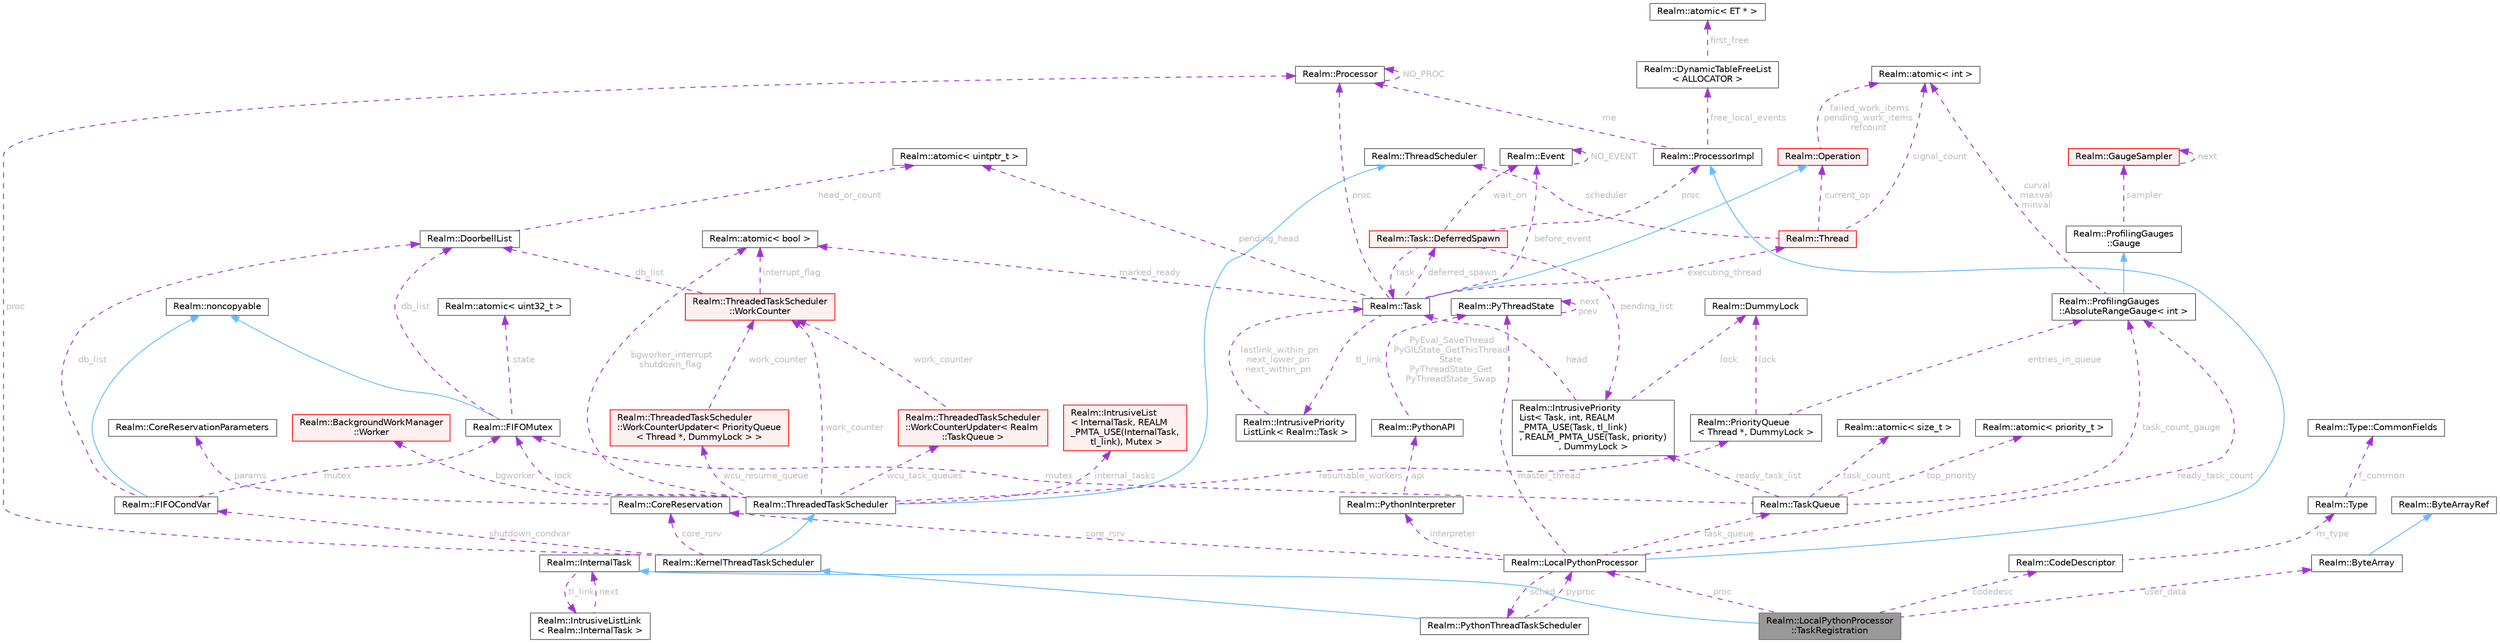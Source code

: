 digraph "Realm::LocalPythonProcessor::TaskRegistration"
{
 // LATEX_PDF_SIZE
  bgcolor="transparent";
  edge [fontname=Helvetica,fontsize=10,labelfontname=Helvetica,labelfontsize=10];
  node [fontname=Helvetica,fontsize=10,shape=box,height=0.2,width=0.4];
  Node1 [id="Node000001",label="Realm::LocalPythonProcessor\l::TaskRegistration",height=0.2,width=0.4,color="gray40", fillcolor="grey60", style="filled", fontcolor="black",tooltip=" "];
  Node2 -> Node1 [id="edge1_Node000001_Node000002",dir="back",color="steelblue1",style="solid",tooltip=" "];
  Node2 [id="Node000002",label="Realm::InternalTask",height=0.2,width=0.4,color="gray40", fillcolor="white", style="filled",URL="$classRealm_1_1InternalTask.html",tooltip=" "];
  Node3 -> Node2 [id="edge2_Node000002_Node000003",dir="back",color="darkorchid3",style="dashed",tooltip=" ",label=" tl_link",fontcolor="grey" ];
  Node3 [id="Node000003",label="Realm::IntrusiveListLink\l\< Realm::InternalTask \>",height=0.2,width=0.4,color="gray40", fillcolor="white", style="filled",URL="$structRealm_1_1IntrusiveListLink.html",tooltip=" "];
  Node2 -> Node3 [id="edge3_Node000003_Node000002",dir="back",color="darkorchid3",style="dashed",tooltip=" ",label=" next",fontcolor="grey" ];
  Node4 -> Node1 [id="edge4_Node000001_Node000004",dir="back",color="darkorchid3",style="dashed",tooltip=" ",label=" proc",fontcolor="grey" ];
  Node4 [id="Node000004",label="Realm::LocalPythonProcessor",height=0.2,width=0.4,color="gray40", fillcolor="white", style="filled",URL="$classRealm_1_1LocalPythonProcessor.html",tooltip=" "];
  Node5 -> Node4 [id="edge5_Node000004_Node000005",dir="back",color="steelblue1",style="solid",tooltip=" "];
  Node5 [id="Node000005",label="Realm::ProcessorImpl",height=0.2,width=0.4,color="gray40", fillcolor="white", style="filled",URL="$classRealm_1_1ProcessorImpl.html",tooltip=" "];
  Node6 -> Node5 [id="edge6_Node000005_Node000006",dir="back",color="darkorchid3",style="dashed",tooltip=" ",label=" free_local_events",fontcolor="grey" ];
  Node6 [id="Node000006",label="Realm::DynamicTableFreeList\l\< ALLOCATOR \>",height=0.2,width=0.4,color="gray40", fillcolor="white", style="filled",URL="$classRealm_1_1DynamicTableFreeList.html",tooltip=" "];
  Node7 -> Node6 [id="edge7_Node000006_Node000007",dir="back",color="darkorchid3",style="dashed",tooltip=" ",label=" first_free",fontcolor="grey" ];
  Node7 [id="Node000007",label="Realm::atomic\< ET * \>",height=0.2,width=0.4,color="gray40", fillcolor="white", style="filled",URL="$classRealm_1_1atomic.html",tooltip=" "];
  Node8 -> Node5 [id="edge8_Node000005_Node000008",dir="back",color="darkorchid3",style="dashed",tooltip=" ",label=" me",fontcolor="grey" ];
  Node8 [id="Node000008",label="Realm::Processor",height=0.2,width=0.4,color="gray40", fillcolor="white", style="filled",URL="$classRealm_1_1Processor.html",tooltip=" "];
  Node8 -> Node8 [id="edge9_Node000008_Node000008",dir="back",color="darkorchid3",style="dashed",tooltip=" ",label=" NO_PROC",fontcolor="grey" ];
  Node9 -> Node4 [id="edge10_Node000004_Node000009",dir="back",color="darkorchid3",style="dashed",tooltip=" ",label=" core_rsrv",fontcolor="grey" ];
  Node9 [id="Node000009",label="Realm::CoreReservation",height=0.2,width=0.4,color="gray40", fillcolor="white", style="filled",URL="$classRealm_1_1CoreReservation.html",tooltip=" "];
  Node10 -> Node9 [id="edge11_Node000009_Node000010",dir="back",color="darkorchid3",style="dashed",tooltip=" ",label=" params",fontcolor="grey" ];
  Node10 [id="Node000010",label="Realm::CoreReservationParameters",height=0.2,width=0.4,color="gray40", fillcolor="white", style="filled",URL="$classRealm_1_1CoreReservationParameters.html",tooltip=" "];
  Node11 -> Node4 [id="edge12_Node000004_Node000011",dir="back",color="darkorchid3",style="dashed",tooltip=" ",label=" sched",fontcolor="grey" ];
  Node11 [id="Node000011",label="Realm::PythonThreadTaskScheduler",height=0.2,width=0.4,color="gray40", fillcolor="white", style="filled",URL="$classRealm_1_1PythonThreadTaskScheduler.html",tooltip=" "];
  Node12 -> Node11 [id="edge13_Node000011_Node000012",dir="back",color="steelblue1",style="solid",tooltip=" "];
  Node12 [id="Node000012",label="Realm::KernelThreadTaskScheduler",height=0.2,width=0.4,color="gray40", fillcolor="white", style="filled",URL="$classRealm_1_1KernelThreadTaskScheduler.html",tooltip=" "];
  Node13 -> Node12 [id="edge14_Node000012_Node000013",dir="back",color="steelblue1",style="solid",tooltip=" "];
  Node13 [id="Node000013",label="Realm::ThreadedTaskScheduler",height=0.2,width=0.4,color="gray40", fillcolor="white", style="filled",URL="$classRealm_1_1ThreadedTaskScheduler.html",tooltip=" "];
  Node14 -> Node13 [id="edge15_Node000013_Node000014",dir="back",color="steelblue1",style="solid",tooltip=" "];
  Node14 [id="Node000014",label="Realm::ThreadScheduler",height=0.2,width=0.4,color="gray40", fillcolor="white", style="filled",URL="$classRealm_1_1ThreadScheduler.html",tooltip=" "];
  Node15 -> Node13 [id="edge16_Node000013_Node000015",dir="back",color="darkorchid3",style="dashed",tooltip=" ",label=" lock",fontcolor="grey" ];
  Node15 [id="Node000015",label="Realm::FIFOMutex",height=0.2,width=0.4,color="gray40", fillcolor="white", style="filled",URL="$classRealm_1_1FIFOMutex.html",tooltip=" "];
  Node16 -> Node15 [id="edge17_Node000015_Node000016",dir="back",color="steelblue1",style="solid",tooltip=" "];
  Node16 [id="Node000016",label="Realm::noncopyable",height=0.2,width=0.4,color="gray40", fillcolor="white", style="filled",URL="$classRealm_1_1noncopyable.html",tooltip=" "];
  Node17 -> Node15 [id="edge18_Node000015_Node000017",dir="back",color="darkorchid3",style="dashed",tooltip=" ",label=" state",fontcolor="grey" ];
  Node17 [id="Node000017",label="Realm::atomic\< uint32_t \>",height=0.2,width=0.4,color="gray40", fillcolor="white", style="filled",URL="$classRealm_1_1atomic.html",tooltip=" "];
  Node18 -> Node15 [id="edge19_Node000015_Node000018",dir="back",color="darkorchid3",style="dashed",tooltip=" ",label=" db_list",fontcolor="grey" ];
  Node18 [id="Node000018",label="Realm::DoorbellList",height=0.2,width=0.4,color="gray40", fillcolor="white", style="filled",URL="$classRealm_1_1DoorbellList.html",tooltip=" "];
  Node19 -> Node18 [id="edge20_Node000018_Node000019",dir="back",color="darkorchid3",style="dashed",tooltip=" ",label=" head_or_count",fontcolor="grey" ];
  Node19 [id="Node000019",label="Realm::atomic\< uintptr_t \>",height=0.2,width=0.4,color="gray40", fillcolor="white", style="filled",URL="$classRealm_1_1atomic.html",tooltip=" "];
  Node20 -> Node13 [id="edge21_Node000013_Node000020",dir="back",color="darkorchid3",style="dashed",tooltip=" ",label=" internal_tasks",fontcolor="grey" ];
  Node20 [id="Node000020",label="Realm::IntrusiveList\l\< InternalTask, REALM\l_PMTA_USE(InternalTask,\l tl_link), Mutex \>",height=0.2,width=0.4,color="red", fillcolor="#FFF0F0", style="filled",URL="$classRealm_1_1IntrusiveList.html",tooltip=" "];
  Node23 -> Node13 [id="edge22_Node000013_Node000023",dir="back",color="darkorchid3",style="dashed",tooltip=" ",label=" resumable_workers",fontcolor="grey" ];
  Node23 [id="Node000023",label="Realm::PriorityQueue\l\< Thread *, DummyLock \>",height=0.2,width=0.4,color="gray40", fillcolor="white", style="filled",URL="$classRealm_1_1PriorityQueue.html",tooltip=" "];
  Node24 -> Node23 [id="edge23_Node000023_Node000024",dir="back",color="darkorchid3",style="dashed",tooltip=" ",label=" lock",fontcolor="grey" ];
  Node24 [id="Node000024",label="Realm::DummyLock",height=0.2,width=0.4,color="gray40", fillcolor="white", style="filled",URL="$classRealm_1_1DummyLock.html",tooltip=" "];
  Node25 -> Node23 [id="edge24_Node000023_Node000025",dir="back",color="darkorchid3",style="dashed",tooltip=" ",label=" entries_in_queue",fontcolor="grey" ];
  Node25 [id="Node000025",label="Realm::ProfilingGauges\l::AbsoluteRangeGauge\< int \>",height=0.2,width=0.4,color="gray40", fillcolor="white", style="filled",URL="$classRealm_1_1ProfilingGauges_1_1AbsoluteRangeGauge.html",tooltip=" "];
  Node26 -> Node25 [id="edge25_Node000025_Node000026",dir="back",color="steelblue1",style="solid",tooltip=" "];
  Node26 [id="Node000026",label="Realm::ProfilingGauges\l::Gauge",height=0.2,width=0.4,color="gray40", fillcolor="white", style="filled",URL="$classRealm_1_1ProfilingGauges_1_1Gauge.html",tooltip=" "];
  Node27 -> Node26 [id="edge26_Node000026_Node000027",dir="back",color="darkorchid3",style="dashed",tooltip=" ",label=" sampler",fontcolor="grey" ];
  Node27 [id="Node000027",label="Realm::GaugeSampler",height=0.2,width=0.4,color="red", fillcolor="#FFF0F0", style="filled",URL="$classRealm_1_1GaugeSampler.html",tooltip=" "];
  Node27 -> Node27 [id="edge27_Node000027_Node000027",dir="back",color="darkorchid3",style="dashed",tooltip=" ",label=" next",fontcolor="grey" ];
  Node29 -> Node25 [id="edge28_Node000025_Node000029",dir="back",color="darkorchid3",style="dashed",tooltip=" ",label=" curval\nmaxval\nminval",fontcolor="grey" ];
  Node29 [id="Node000029",label="Realm::atomic\< int \>",height=0.2,width=0.4,color="gray40", fillcolor="white", style="filled",URL="$classRealm_1_1atomic.html",tooltip=" "];
  Node71 -> Node13 [id="edge29_Node000013_Node000071",dir="back",color="darkorchid3",style="dashed",tooltip=" ",label=" bgworker_interrupt\nshutdown_flag",fontcolor="grey" ];
  Node71 [id="Node000071",label="Realm::atomic\< bool \>",height=0.2,width=0.4,color="gray40", fillcolor="white", style="filled",URL="$classRealm_1_1atomic.html",tooltip=" "];
  Node72 -> Node13 [id="edge30_Node000013_Node000072",dir="back",color="darkorchid3",style="dashed",tooltip=" ",label=" work_counter",fontcolor="grey" ];
  Node72 [id="Node000072",label="Realm::ThreadedTaskScheduler\l::WorkCounter",height=0.2,width=0.4,color="red", fillcolor="#FFF0F0", style="filled",URL="$classRealm_1_1ThreadedTaskScheduler_1_1WorkCounter.html",tooltip=" "];
  Node71 -> Node72 [id="edge31_Node000072_Node000071",dir="back",color="darkorchid3",style="dashed",tooltip=" ",label=" interrupt_flag",fontcolor="grey" ];
  Node18 -> Node72 [id="edge32_Node000072_Node000018",dir="back",color="darkorchid3",style="dashed",tooltip=" ",label=" db_list",fontcolor="grey" ];
  Node73 -> Node13 [id="edge33_Node000013_Node000073",dir="back",color="darkorchid3",style="dashed",tooltip=" ",label=" wcu_task_queues",fontcolor="grey" ];
  Node73 [id="Node000073",label="Realm::ThreadedTaskScheduler\l::WorkCounterUpdater\< Realm\l::TaskQueue \>",height=0.2,width=0.4,color="red", fillcolor="#FFF0F0", style="filled",URL="$classRealm_1_1ThreadedTaskScheduler_1_1WorkCounterUpdater.html",tooltip=" "];
  Node72 -> Node73 [id="edge34_Node000073_Node000072",dir="back",color="darkorchid3",style="dashed",tooltip=" ",label=" work_counter",fontcolor="grey" ];
  Node75 -> Node13 [id="edge35_Node000013_Node000075",dir="back",color="darkorchid3",style="dashed",tooltip=" ",label=" wcu_resume_queue",fontcolor="grey" ];
  Node75 [id="Node000075",label="Realm::ThreadedTaskScheduler\l::WorkCounterUpdater\< PriorityQueue\l\< Thread *, DummyLock \> \>",height=0.2,width=0.4,color="red", fillcolor="#FFF0F0", style="filled",URL="$classRealm_1_1ThreadedTaskScheduler_1_1WorkCounterUpdater.html",tooltip=" "];
  Node72 -> Node75 [id="edge36_Node000075_Node000072",dir="back",color="darkorchid3",style="dashed",tooltip=" ",label=" work_counter",fontcolor="grey" ];
  Node76 -> Node13 [id="edge37_Node000013_Node000076",dir="back",color="darkorchid3",style="dashed",tooltip=" ",label=" bgworker",fontcolor="grey" ];
  Node76 [id="Node000076",label="Realm::BackgroundWorkManager\l::Worker",height=0.2,width=0.4,color="red", fillcolor="#FFF0F0", style="filled",URL="$classRealm_1_1BackgroundWorkManager_1_1Worker.html",tooltip=" "];
  Node8 -> Node12 [id="edge38_Node000012_Node000008",dir="back",color="darkorchid3",style="dashed",tooltip=" ",label=" proc",fontcolor="grey" ];
  Node9 -> Node12 [id="edge39_Node000012_Node000009",dir="back",color="darkorchid3",style="dashed",tooltip=" ",label=" core_rsrv",fontcolor="grey" ];
  Node77 -> Node12 [id="edge40_Node000012_Node000077",dir="back",color="darkorchid3",style="dashed",tooltip=" ",label=" shutdown_condvar",fontcolor="grey" ];
  Node77 [id="Node000077",label="Realm::FIFOCondVar",height=0.2,width=0.4,color="gray40", fillcolor="white", style="filled",URL="$classRealm_1_1FIFOCondVar.html",tooltip=" "];
  Node16 -> Node77 [id="edge41_Node000077_Node000016",dir="back",color="steelblue1",style="solid",tooltip=" "];
  Node15 -> Node77 [id="edge42_Node000077_Node000015",dir="back",color="darkorchid3",style="dashed",tooltip=" ",label=" mutex",fontcolor="grey" ];
  Node18 -> Node77 [id="edge43_Node000077_Node000018",dir="back",color="darkorchid3",style="dashed",tooltip=" ",label=" db_list",fontcolor="grey" ];
  Node4 -> Node11 [id="edge44_Node000011_Node000004",dir="back",color="darkorchid3",style="dashed",tooltip=" ",label=" pyproc",fontcolor="grey" ];
  Node78 -> Node4 [id="edge45_Node000004_Node000078",dir="back",color="darkorchid3",style="dashed",tooltip=" ",label=" interpreter",fontcolor="grey" ];
  Node78 [id="Node000078",label="Realm::PythonInterpreter",height=0.2,width=0.4,color="gray40", fillcolor="white", style="filled",URL="$classRealm_1_1PythonInterpreter.html",tooltip=" "];
  Node79 -> Node78 [id="edge46_Node000078_Node000079",dir="back",color="darkorchid3",style="dashed",tooltip=" ",label=" api",fontcolor="grey" ];
  Node79 [id="Node000079",label="Realm::PythonAPI",height=0.2,width=0.4,color="gray40", fillcolor="white", style="filled",URL="$classRealm_1_1PythonAPI.html",tooltip=" "];
  Node80 -> Node79 [id="edge47_Node000079_Node000080",dir="back",color="darkorchid3",style="dashed",tooltip=" ",label=" PyEval_SaveThread\nPyGILState_GetThisThread\lState\nPyThreadState_Get\nPyThreadState_Swap",fontcolor="grey" ];
  Node80 [id="Node000080",label="Realm::PyThreadState",height=0.2,width=0.4,color="gray40", fillcolor="white", style="filled",URL="$structRealm_1_1PyThreadState.html",tooltip=" "];
  Node80 -> Node80 [id="edge48_Node000080_Node000080",dir="back",color="darkorchid3",style="dashed",tooltip=" ",label=" next\nprev",fontcolor="grey" ];
  Node80 -> Node4 [id="edge49_Node000004_Node000080",dir="back",color="darkorchid3",style="dashed",tooltip=" ",label=" master_thread",fontcolor="grey" ];
  Node81 -> Node4 [id="edge50_Node000004_Node000081",dir="back",color="darkorchid3",style="dashed",tooltip=" ",label=" task_queue",fontcolor="grey" ];
  Node81 [id="Node000081",label="Realm::TaskQueue",height=0.2,width=0.4,color="gray40", fillcolor="white", style="filled",URL="$classRealm_1_1TaskQueue.html",tooltip=" "];
  Node82 -> Node81 [id="edge51_Node000081_Node000082",dir="back",color="darkorchid3",style="dashed",tooltip=" ",label=" top_priority",fontcolor="grey" ];
  Node82 [id="Node000082",label="Realm::atomic\< priority_t \>",height=0.2,width=0.4,color="gray40", fillcolor="white", style="filled",URL="$classRealm_1_1atomic.html",tooltip=" "];
  Node83 -> Node81 [id="edge52_Node000081_Node000083",dir="back",color="darkorchid3",style="dashed",tooltip=" ",label=" task_count",fontcolor="grey" ];
  Node83 [id="Node000083",label="Realm::atomic\< size_t \>",height=0.2,width=0.4,color="gray40", fillcolor="white", style="filled",URL="$classRealm_1_1atomic.html",tooltip=" "];
  Node15 -> Node81 [id="edge53_Node000081_Node000015",dir="back",color="darkorchid3",style="dashed",tooltip=" ",label=" mutex",fontcolor="grey" ];
  Node84 -> Node81 [id="edge54_Node000081_Node000084",dir="back",color="darkorchid3",style="dashed",tooltip=" ",label=" ready_task_list",fontcolor="grey" ];
  Node84 [id="Node000084",label="Realm::IntrusivePriority\lList\< Task, int, REALM\l_PMTA_USE(Task, tl_link)\l, REALM_PMTA_USE(Task, priority)\l, DummyLock \>",height=0.2,width=0.4,color="gray40", fillcolor="white", style="filled",URL="$classRealm_1_1IntrusivePriorityList.html",tooltip=" "];
  Node24 -> Node84 [id="edge55_Node000084_Node000024",dir="back",color="darkorchid3",style="dashed",tooltip=" ",label=" lock",fontcolor="grey" ];
  Node85 -> Node84 [id="edge56_Node000084_Node000085",dir="back",color="darkorchid3",style="dashed",tooltip=" ",label=" head",fontcolor="grey" ];
  Node85 [id="Node000085",label="Realm::Task",height=0.2,width=0.4,color="gray40", fillcolor="white", style="filled",URL="$classRealm_1_1Task.html",tooltip=" "];
  Node33 -> Node85 [id="edge57_Node000085_Node000033",dir="back",color="steelblue1",style="solid",tooltip=" "];
  Node33 [id="Node000033",label="Realm::Operation",height=0.2,width=0.4,color="red", fillcolor="#FFF0F0", style="filled",URL="$classRealm_1_1Operation.html",tooltip=" "];
  Node29 -> Node33 [id="edge58_Node000033_Node000029",dir="back",color="darkorchid3",style="dashed",tooltip=" ",label=" failed_work_items\npending_work_items\nrefcount",fontcolor="grey" ];
  Node8 -> Node85 [id="edge59_Node000085_Node000008",dir="back",color="darkorchid3",style="dashed",tooltip=" ",label=" proc",fontcolor="grey" ];
  Node86 -> Node85 [id="edge60_Node000085_Node000086",dir="back",color="darkorchid3",style="dashed",tooltip=" ",label=" before_event",fontcolor="grey" ];
  Node86 [id="Node000086",label="Realm::Event",height=0.2,width=0.4,color="gray40", fillcolor="white", style="filled",URL="$classRealm_1_1Event.html",tooltip=" "];
  Node86 -> Node86 [id="edge61_Node000086_Node000086",dir="back",color="darkorchid3",style="dashed",tooltip=" ",label=" NO_EVENT",fontcolor="grey" ];
  Node87 -> Node85 [id="edge62_Node000085_Node000087",dir="back",color="darkorchid3",style="dashed",tooltip=" ",label=" tl_link",fontcolor="grey" ];
  Node87 [id="Node000087",label="Realm::IntrusivePriority\lListLink\< Realm::Task \>",height=0.2,width=0.4,color="gray40", fillcolor="white", style="filled",URL="$structRealm_1_1IntrusivePriorityListLink.html",tooltip=" "];
  Node85 -> Node87 [id="edge63_Node000087_Node000085",dir="back",color="darkorchid3",style="dashed",tooltip=" ",label=" lastlink_within_pri\nnext_lower_pri\nnext_within_pri",fontcolor="grey" ];
  Node88 -> Node85 [id="edge64_Node000085_Node000088",dir="back",color="darkorchid3",style="dashed",tooltip=" ",label=" deferred_spawn",fontcolor="grey" ];
  Node88 [id="Node000088",label="Realm::Task::DeferredSpawn",height=0.2,width=0.4,color="red", fillcolor="#FFF0F0", style="filled",URL="$classRealm_1_1Task_1_1DeferredSpawn.html",tooltip=" "];
  Node5 -> Node88 [id="edge65_Node000088_Node000005",dir="back",color="darkorchid3",style="dashed",tooltip=" ",label=" proc",fontcolor="grey" ];
  Node85 -> Node88 [id="edge66_Node000088_Node000085",dir="back",color="darkorchid3",style="dashed",tooltip=" ",label=" task",fontcolor="grey" ];
  Node86 -> Node88 [id="edge67_Node000088_Node000086",dir="back",color="darkorchid3",style="dashed",tooltip=" ",label=" wait_on",fontcolor="grey" ];
  Node84 -> Node88 [id="edge68_Node000088_Node000084",dir="back",color="darkorchid3",style="dashed",tooltip=" ",label=" pending_list",fontcolor="grey" ];
  Node31 -> Node85 [id="edge69_Node000085_Node000031",dir="back",color="darkorchid3",style="dashed",tooltip=" ",label=" executing_thread",fontcolor="grey" ];
  Node31 [id="Node000031",label="Realm::Thread",height=0.2,width=0.4,color="red", fillcolor="#FFF0F0", style="filled",URL="$classRealm_1_1Thread.html",tooltip=" "];
  Node14 -> Node31 [id="edge70_Node000031_Node000014",dir="back",color="darkorchid3",style="dashed",tooltip=" ",label=" scheduler",fontcolor="grey" ];
  Node33 -> Node31 [id="edge71_Node000031_Node000033",dir="back",color="darkorchid3",style="dashed",tooltip=" ",label=" current_op",fontcolor="grey" ];
  Node29 -> Node31 [id="edge72_Node000031_Node000029",dir="back",color="darkorchid3",style="dashed",tooltip=" ",label=" signal_count",fontcolor="grey" ];
  Node71 -> Node85 [id="edge73_Node000085_Node000071",dir="back",color="darkorchid3",style="dashed",tooltip=" ",label=" marked_ready",fontcolor="grey" ];
  Node19 -> Node85 [id="edge74_Node000085_Node000019",dir="back",color="darkorchid3",style="dashed",tooltip=" ",label=" pending_head",fontcolor="grey" ];
  Node25 -> Node81 [id="edge75_Node000081_Node000025",dir="back",color="darkorchid3",style="dashed",tooltip=" ",label=" task_count_gauge",fontcolor="grey" ];
  Node25 -> Node4 [id="edge76_Node000004_Node000025",dir="back",color="darkorchid3",style="dashed",tooltip=" ",label=" ready_task_count",fontcolor="grey" ];
  Node89 -> Node1 [id="edge77_Node000001_Node000089",dir="back",color="darkorchid3",style="dashed",tooltip=" ",label=" codedesc",fontcolor="grey" ];
  Node89 [id="Node000089",label="Realm::CodeDescriptor",height=0.2,width=0.4,color="gray40", fillcolor="white", style="filled",URL="$classRealm_1_1CodeDescriptor.html",tooltip=" "];
  Node90 -> Node89 [id="edge78_Node000089_Node000090",dir="back",color="darkorchid3",style="dashed",tooltip=" ",label=" m_type",fontcolor="grey" ];
  Node90 [id="Node000090",label="Realm::Type",height=0.2,width=0.4,color="gray40", fillcolor="white", style="filled",URL="$classRealm_1_1Type.html",tooltip=" "];
  Node91 -> Node90 [id="edge79_Node000090_Node000091",dir="back",color="darkorchid3",style="dashed",tooltip=" ",label=" f_common",fontcolor="grey" ];
  Node91 [id="Node000091",label="Realm::Type::CommonFields",height=0.2,width=0.4,color="gray40", fillcolor="white", style="filled",URL="$structRealm_1_1Type_1_1CommonFields.html",tooltip=" "];
  Node60 -> Node1 [id="edge80_Node000001_Node000060",dir="back",color="darkorchid3",style="dashed",tooltip=" ",label=" user_data",fontcolor="grey" ];
  Node60 [id="Node000060",label="Realm::ByteArray",height=0.2,width=0.4,color="gray40", fillcolor="white", style="filled",URL="$classRealm_1_1ByteArray.html",tooltip=" "];
  Node61 -> Node60 [id="edge81_Node000060_Node000061",dir="back",color="steelblue1",style="solid",tooltip=" "];
  Node61 [id="Node000061",label="Realm::ByteArrayRef",height=0.2,width=0.4,color="gray40", fillcolor="white", style="filled",URL="$classRealm_1_1ByteArrayRef.html",tooltip=" "];
}

